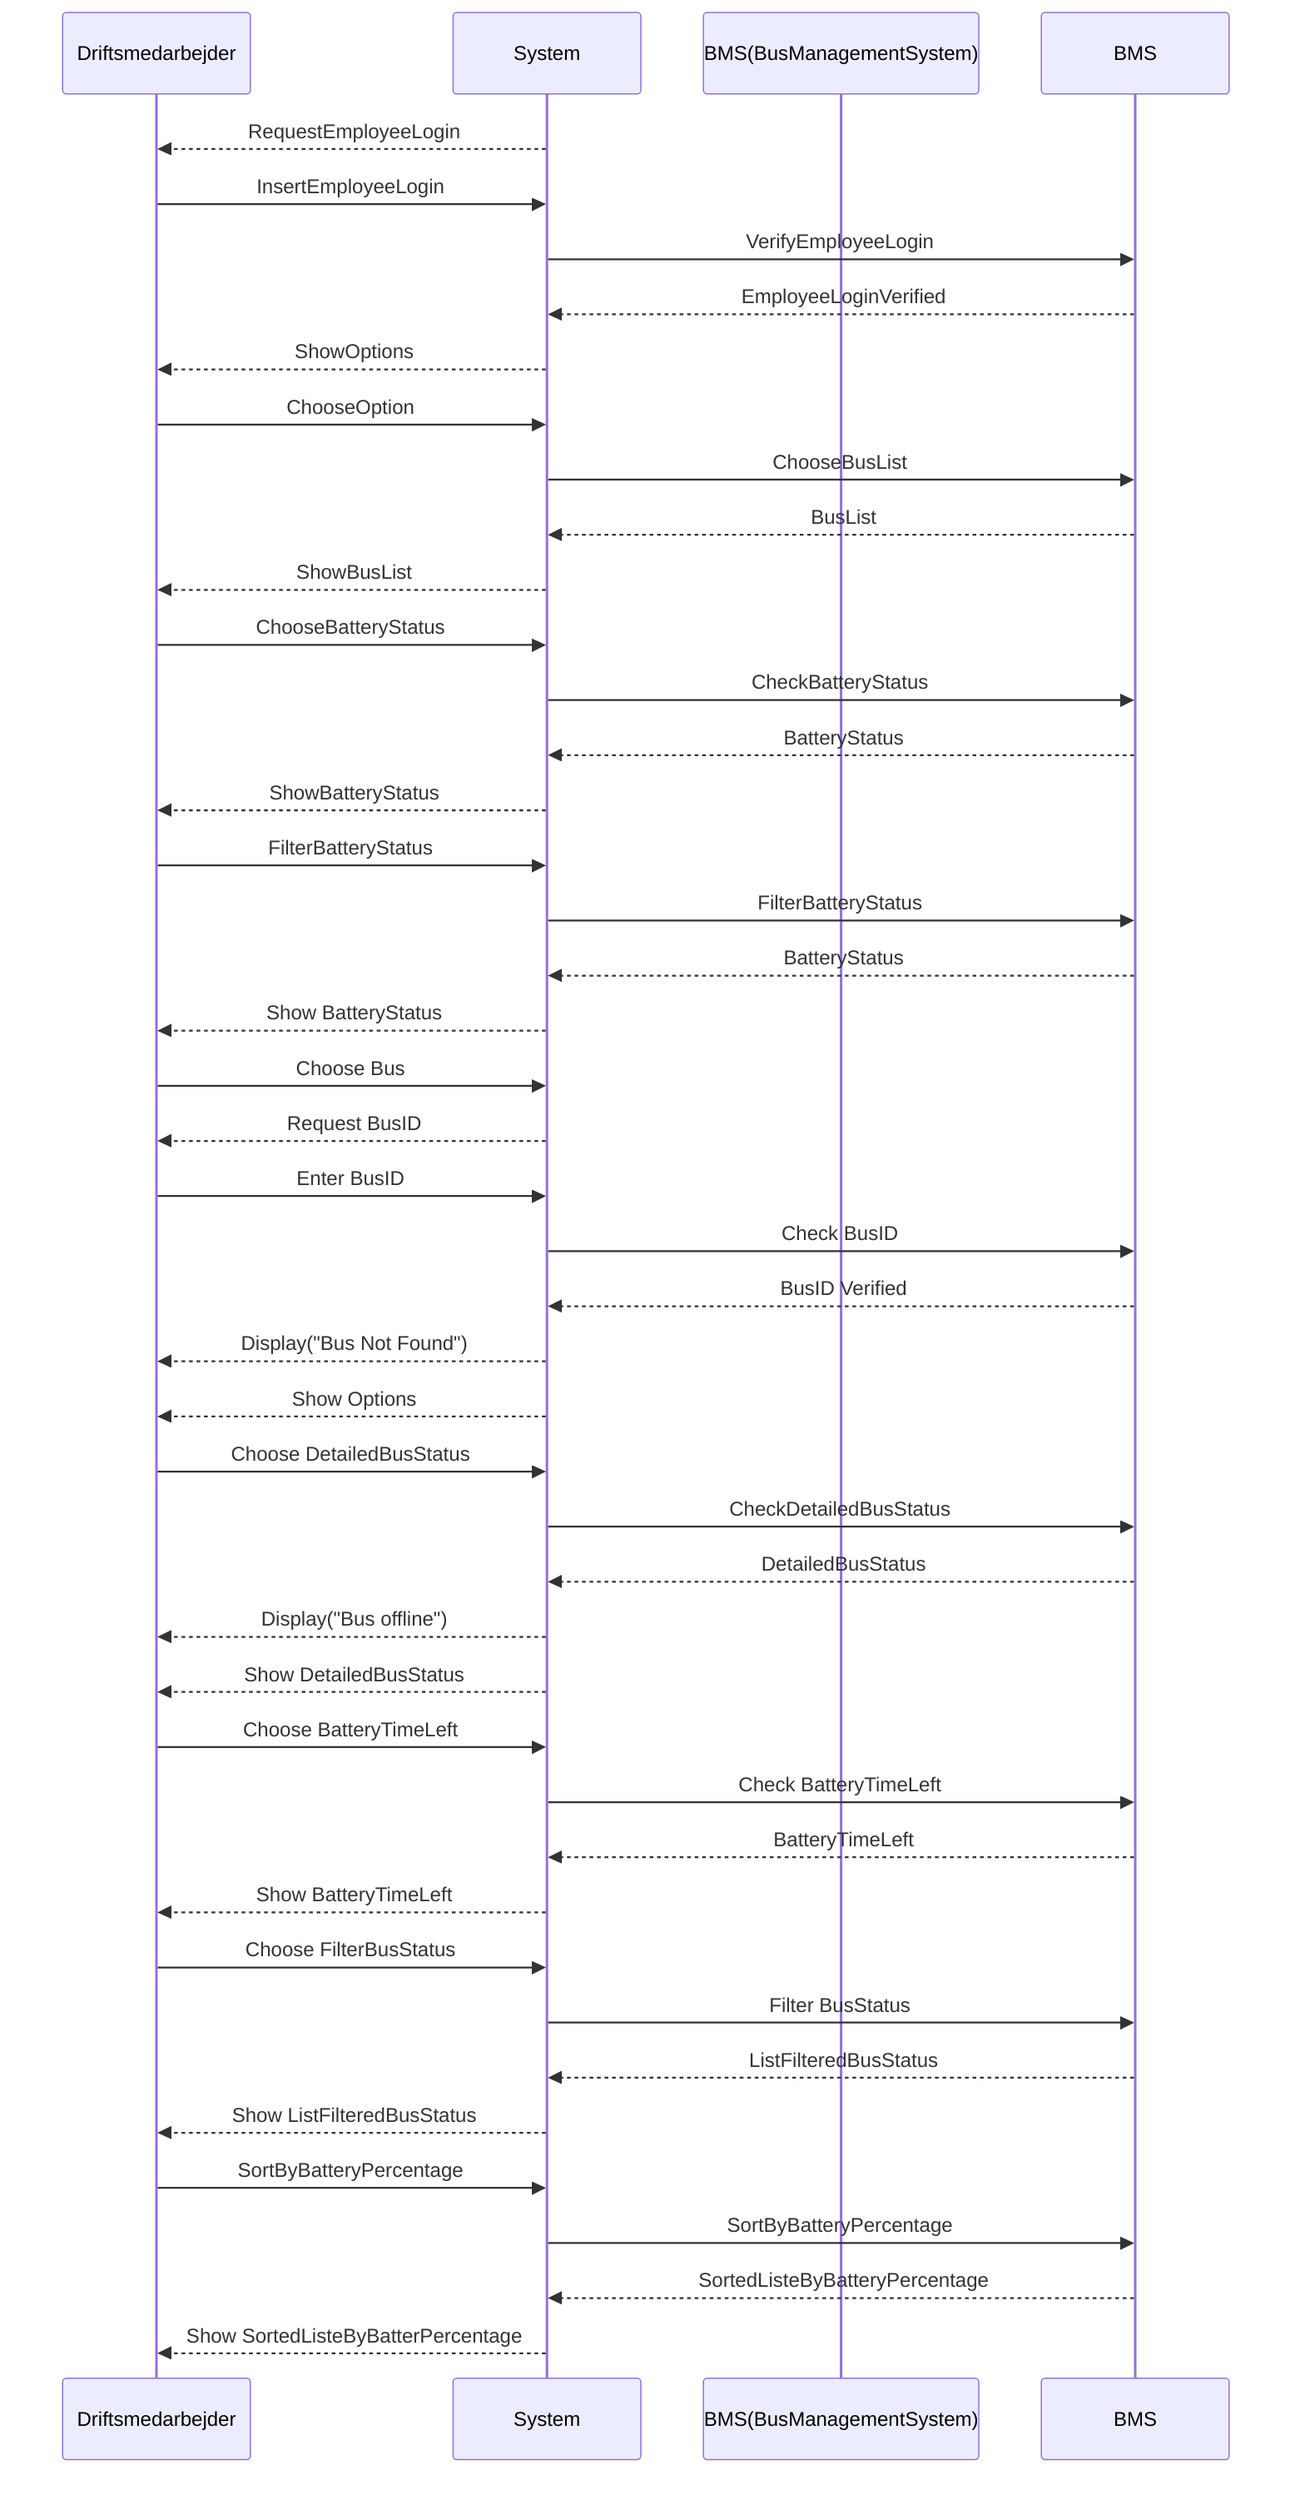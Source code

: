 sequenceDiagram
	participant Driftsmedarbejder
	participant System
	participant BMS(BusManagementSystem)

	System-->>Driftsmedarbejder: RequestEmployeeLogin
	Driftsmedarbejder->>System: InsertEmployeeLogin

	System->>BMS: VerifyEmployeeLogin
	BMS-->>System: EmployeeLoginVerified

	System-->>Driftsmedarbejder: ShowOptions
	Driftsmedarbejder->>System: ChooseOption

	System->>BMS: ChooseBusList
	BMS-->>System: BusList
	System-->>Driftsmedarbejder: ShowBusList

	Driftsmedarbejder->>System: ChooseBatteryStatus
	System->>BMS: CheckBatteryStatus
	BMS-->>System: BatteryStatus
	System-->>Driftsmedarbejder: ShowBatteryStatus

	Driftsmedarbejder->>System: FilterBatteryStatus
	System->>BMS: FilterBatteryStatus
	BMS-->>System: BatteryStatus
	System-->>Driftsmedarbejder: Show BatteryStatus

	Driftsmedarbejder->>System: Choose Bus
	System-->>Driftsmedarbejder: Request BusID
	Driftsmedarbejder->>System: Enter BusID
	System->>BMS: Check BusID
	BMS-->>System: BusID Verified
	System-->>Driftsmedarbejder: Display("Bus Not Found")
	System-->>Driftsmedarbejder: Show Options
	Driftsmedarbejder->>System: Choose DetailedBusStatus
	System->>BMS: CheckDetailedBusStatus
	BMS-->>System: DetailedBusStatus
	System-->>Driftsmedarbejder: Display("Bus offline")
	System-->>Driftsmedarbejder: Show DetailedBusStatus
	
	Driftsmedarbejder->>System: Choose BatteryTimeLeft
	System->>BMS: Check BatteryTimeLeft
	BMS-->>System: BatteryTimeLeft
	System-->>Driftsmedarbejder: Show BatteryTimeLeft

	Driftsmedarbejder->>System: Choose FilterBusStatus
	System->>BMS: Filter BusStatus
	BMS-->>System: ListFilteredBusStatus
	System-->>Driftsmedarbejder: Show ListFilteredBusStatus

	Driftsmedarbejder->>System: SortByBatteryPercentage
	System->>BMS: SortByBatteryPercentage
	BMS-->>System: SortedListeByBatteryPercentage
	System-->>Driftsmedarbejder: Show SortedListeByBatterPercentage